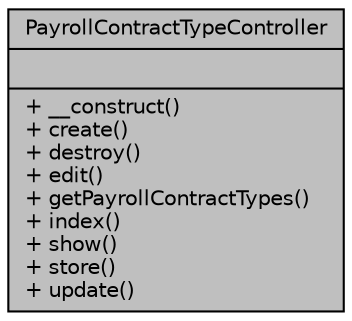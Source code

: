 digraph "PayrollContractTypeController"
{
 // LATEX_PDF_SIZE
  bgcolor="transparent";
  edge [fontname="Helvetica",fontsize="10",labelfontname="Helvetica",labelfontsize="10"];
  node [fontname="Helvetica",fontsize="10",shape=record];
  Node1 [label="{PayrollContractTypeController\n||+ __construct()\l+ create()\l+ destroy()\l+ edit()\l+ getPayrollContractTypes()\l+ index()\l+ show()\l+ store()\l+ update()\l}",height=0.2,width=0.4,color="black", fillcolor="grey75", style="filled", fontcolor="black",tooltip="Controlador del tipo de contrato."];
}
